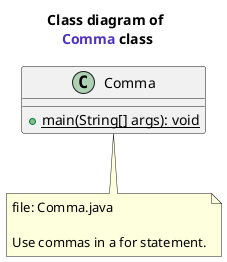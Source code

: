 @startuml
title Class diagram of \n<font name=monospace><color #5132be>Comma</color></font> class

class Comma {
    {method} + {static} main(String[] args): void
}
note bottom of Comma
    file: Comma.java
    
    Use commas in a for statement.
end note
@enduml